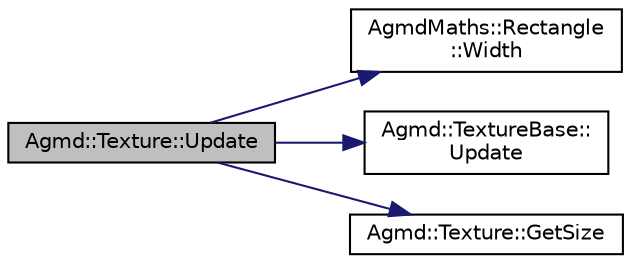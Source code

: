 digraph "Agmd::Texture::Update"
{
  edge [fontname="Helvetica",fontsize="10",labelfontname="Helvetica",labelfontsize="10"];
  node [fontname="Helvetica",fontsize="10",shape=record];
  rankdir="LR";
  Node1 [label="Agmd::Texture::Update",height=0.2,width=0.4,color="black", fillcolor="grey75", style="filled" fontcolor="black"];
  Node1 -> Node2 [color="midnightblue",fontsize="10",style="solid",fontname="Helvetica"];
  Node2 [label="AgmdMaths::Rectangle\l::Width",height=0.2,width=0.4,color="black", fillcolor="white", style="filled",URL="$class_agmd_maths_1_1_rectangle.html#aaa9b2b5a5eba97ea4f22f2331aec870b"];
  Node1 -> Node3 [color="midnightblue",fontsize="10",style="solid",fontname="Helvetica"];
  Node3 [label="Agmd::TextureBase::\lUpdate",height=0.2,width=0.4,color="black", fillcolor="white", style="filled",URL="$class_agmd_1_1_texture_base.html#a71255f73d1d0cef7748db0e35f66df36"];
  Node1 -> Node4 [color="midnightblue",fontsize="10",style="solid",fontname="Helvetica"];
  Node4 [label="Agmd::Texture::GetSize",height=0.2,width=0.4,color="black", fillcolor="white", style="filled",URL="$class_agmd_1_1_texture.html#ad0bc7071cb4a1d0c7a0a68200c815c5d"];
}
